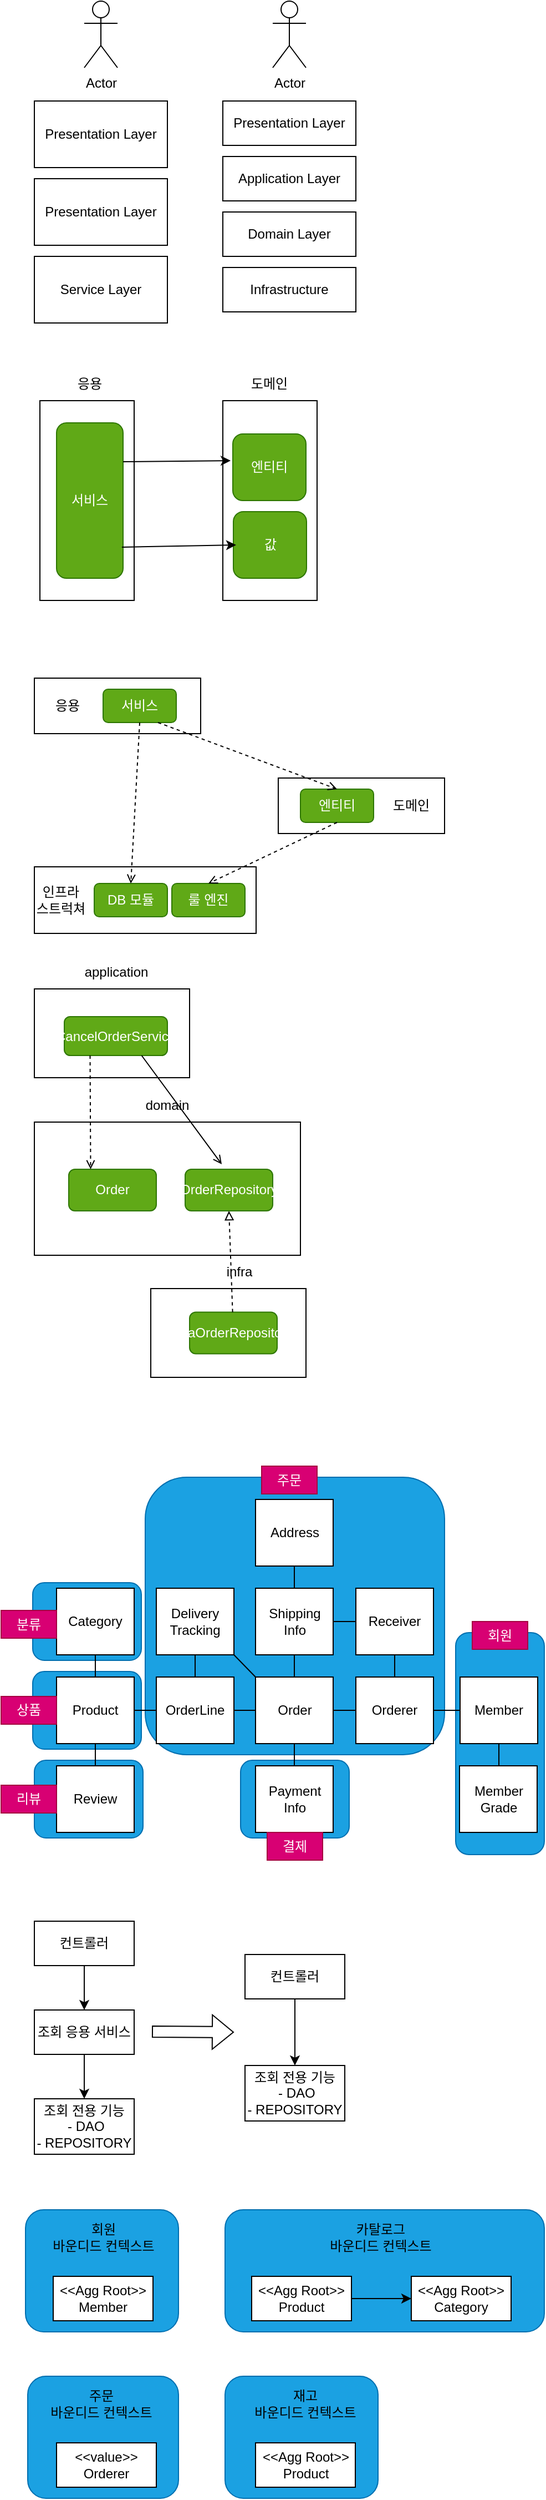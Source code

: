 <mxfile version="21.6.8" type="github">
  <diagram name="페이지-1" id="Y4-RYcunbu9aRbEV_naR">
    <mxGraphModel dx="748" dy="689" grid="1" gridSize="10" guides="1" tooltips="1" connect="1" arrows="1" fold="1" page="1" pageScale="1" pageWidth="827" pageHeight="1169" math="0" shadow="0">
      <root>
        <mxCell id="0" />
        <mxCell id="1" parent="0" />
        <mxCell id="_smx-A8lJI-glC0TWi5C-74" value="" style="rounded=1;whiteSpace=wrap;html=1;fillColor=#1ba1e2;fontColor=#ffffff;strokeColor=#006EAF;" parent="1" vertex="1">
          <mxGeometry x="50" y="1625" width="98" height="70" as="geometry" />
        </mxCell>
        <mxCell id="_smx-A8lJI-glC0TWi5C-73" value="" style="rounded=1;whiteSpace=wrap;html=1;fillColor=#1ba1e2;fontColor=#ffffff;strokeColor=#006EAF;" parent="1" vertex="1">
          <mxGeometry x="48.5" y="1545" width="98" height="70" as="geometry" />
        </mxCell>
        <mxCell id="_smx-A8lJI-glC0TWi5C-72" value="" style="rounded=1;whiteSpace=wrap;html=1;fillColor=#1ba1e2;fontColor=#ffffff;strokeColor=#006EAF;" parent="1" vertex="1">
          <mxGeometry x="48.5" y="1465" width="98" height="70" as="geometry" />
        </mxCell>
        <mxCell id="_smx-A8lJI-glC0TWi5C-71" value="" style="rounded=1;whiteSpace=wrap;html=1;fillColor=#1ba1e2;fontColor=#ffffff;strokeColor=#006EAF;" parent="1" vertex="1">
          <mxGeometry x="236" y="1625" width="98" height="70" as="geometry" />
        </mxCell>
        <mxCell id="_smx-A8lJI-glC0TWi5C-70" value="" style="rounded=1;whiteSpace=wrap;html=1;fillColor=#1ba1e2;fontColor=#ffffff;strokeColor=#006EAF;" parent="1" vertex="1">
          <mxGeometry x="430" y="1510" width="80" height="200" as="geometry" />
        </mxCell>
        <mxCell id="QpR7jnTuusSYjtvRaTHo-1" value="Presentation Layer" style="rounded=0;whiteSpace=wrap;html=1;" parent="1" vertex="1">
          <mxGeometry x="50" y="130" width="120" height="60" as="geometry" />
        </mxCell>
        <mxCell id="QpR7jnTuusSYjtvRaTHo-2" value="Presentation Layer" style="rounded=0;whiteSpace=wrap;html=1;" parent="1" vertex="1">
          <mxGeometry x="50" y="200" width="120" height="60" as="geometry" />
        </mxCell>
        <mxCell id="QpR7jnTuusSYjtvRaTHo-3" value="Service Layer" style="rounded=0;whiteSpace=wrap;html=1;" parent="1" vertex="1">
          <mxGeometry x="50" y="270" width="120" height="60" as="geometry" />
        </mxCell>
        <mxCell id="QpR7jnTuusSYjtvRaTHo-5" value="Actor" style="shape=umlActor;verticalLabelPosition=bottom;verticalAlign=top;html=1;outlineConnect=0;" parent="1" vertex="1">
          <mxGeometry x="95" y="40" width="30" height="60" as="geometry" />
        </mxCell>
        <mxCell id="QpR7jnTuusSYjtvRaTHo-8" value="Presentation Layer" style="rounded=0;whiteSpace=wrap;html=1;" parent="1" vertex="1">
          <mxGeometry x="220" y="130" width="120" height="40" as="geometry" />
        </mxCell>
        <mxCell id="QpR7jnTuusSYjtvRaTHo-9" value="Application Layer" style="rounded=0;whiteSpace=wrap;html=1;" parent="1" vertex="1">
          <mxGeometry x="220" y="180" width="120" height="40" as="geometry" />
        </mxCell>
        <mxCell id="QpR7jnTuusSYjtvRaTHo-10" value="Domain Layer" style="rounded=0;whiteSpace=wrap;html=1;" parent="1" vertex="1">
          <mxGeometry x="220" y="230" width="120" height="40" as="geometry" />
        </mxCell>
        <mxCell id="QpR7jnTuusSYjtvRaTHo-12" value="Actor" style="shape=umlActor;verticalLabelPosition=bottom;verticalAlign=top;html=1;outlineConnect=0;" parent="1" vertex="1">
          <mxGeometry x="265" y="40" width="30" height="60" as="geometry" />
        </mxCell>
        <mxCell id="QpR7jnTuusSYjtvRaTHo-13" value="Infrastructure" style="rounded=0;whiteSpace=wrap;html=1;" parent="1" vertex="1">
          <mxGeometry x="220" y="280" width="120" height="40" as="geometry" />
        </mxCell>
        <mxCell id="_smx-A8lJI-glC0TWi5C-1" value="" style="rounded=0;whiteSpace=wrap;html=1;" parent="1" vertex="1">
          <mxGeometry x="55" y="400" width="85" height="180" as="geometry" />
        </mxCell>
        <mxCell id="_smx-A8lJI-glC0TWi5C-2" value="" style="rounded=0;whiteSpace=wrap;html=1;" parent="1" vertex="1">
          <mxGeometry x="220" y="400" width="85" height="180" as="geometry" />
        </mxCell>
        <mxCell id="_smx-A8lJI-glC0TWi5C-3" value="서비스" style="rounded=1;whiteSpace=wrap;html=1;fillColor=#60a917;fontColor=#ffffff;strokeColor=#2D7600;" parent="1" vertex="1">
          <mxGeometry x="70" y="420" width="60" height="140" as="geometry" />
        </mxCell>
        <mxCell id="_smx-A8lJI-glC0TWi5C-4" value="엔티티" style="rounded=1;whiteSpace=wrap;html=1;fillColor=#60a917;fontColor=#ffffff;strokeColor=#2D7600;" parent="1" vertex="1">
          <mxGeometry x="229" y="430" width="66" height="60" as="geometry" />
        </mxCell>
        <mxCell id="_smx-A8lJI-glC0TWi5C-5" value="값" style="rounded=1;whiteSpace=wrap;html=1;fillColor=#60a917;fontColor=#ffffff;strokeColor=#2D7600;" parent="1" vertex="1">
          <mxGeometry x="229.5" y="500" width="66" height="60" as="geometry" />
        </mxCell>
        <mxCell id="_smx-A8lJI-glC0TWi5C-6" value="응용" style="text;html=1;strokeColor=none;fillColor=none;align=center;verticalAlign=middle;whiteSpace=wrap;rounded=0;" parent="1" vertex="1">
          <mxGeometry x="70" y="370" width="60" height="30" as="geometry" />
        </mxCell>
        <mxCell id="_smx-A8lJI-glC0TWi5C-7" value="도메인" style="text;html=1;strokeColor=none;fillColor=none;align=center;verticalAlign=middle;whiteSpace=wrap;rounded=0;" parent="1" vertex="1">
          <mxGeometry x="232" y="370" width="60" height="30" as="geometry" />
        </mxCell>
        <mxCell id="_smx-A8lJI-glC0TWi5C-8" value="" style="endArrow=classic;html=1;rounded=0;exitX=1;exitY=0.25;exitDx=0;exitDy=0;entryX=-0.03;entryY=0.4;entryDx=0;entryDy=0;entryPerimeter=0;" parent="1" source="_smx-A8lJI-glC0TWi5C-3" target="_smx-A8lJI-glC0TWi5C-4" edge="1">
          <mxGeometry width="50" height="50" relative="1" as="geometry">
            <mxPoint x="360" y="420" as="sourcePoint" />
            <mxPoint x="410" y="370" as="targetPoint" />
          </mxGeometry>
        </mxCell>
        <mxCell id="_smx-A8lJI-glC0TWi5C-9" value="" style="endArrow=classic;html=1;rounded=0;exitX=0.983;exitY=0.8;exitDx=0;exitDy=0;entryX=-0.03;entryY=0.4;entryDx=0;entryDy=0;entryPerimeter=0;exitPerimeter=0;" parent="1" source="_smx-A8lJI-glC0TWi5C-3" edge="1">
          <mxGeometry width="50" height="50" relative="1" as="geometry">
            <mxPoint x="135" y="531" as="sourcePoint" />
            <mxPoint x="232" y="530" as="targetPoint" />
          </mxGeometry>
        </mxCell>
        <mxCell id="_smx-A8lJI-glC0TWi5C-10" value="" style="rounded=0;whiteSpace=wrap;html=1;" parent="1" vertex="1">
          <mxGeometry x="50" y="650" width="150" height="50" as="geometry" />
        </mxCell>
        <mxCell id="_smx-A8lJI-glC0TWi5C-11" value="" style="rounded=0;whiteSpace=wrap;html=1;" parent="1" vertex="1">
          <mxGeometry x="270" y="740" width="150" height="50" as="geometry" />
        </mxCell>
        <mxCell id="_smx-A8lJI-glC0TWi5C-12" value="" style="rounded=0;whiteSpace=wrap;html=1;" parent="1" vertex="1">
          <mxGeometry x="50" y="820" width="200" height="60" as="geometry" />
        </mxCell>
        <mxCell id="_smx-A8lJI-glC0TWi5C-13" value="서비스" style="rounded=1;whiteSpace=wrap;html=1;fillColor=#60a917;fontColor=#ffffff;strokeColor=#2D7600;" parent="1" vertex="1">
          <mxGeometry x="112" y="660" width="66" height="30" as="geometry" />
        </mxCell>
        <mxCell id="_smx-A8lJI-glC0TWi5C-14" value="엔티티" style="rounded=1;whiteSpace=wrap;html=1;fillColor=#60a917;fontColor=#ffffff;strokeColor=#2D7600;" parent="1" vertex="1">
          <mxGeometry x="290" y="750" width="66" height="30" as="geometry" />
        </mxCell>
        <mxCell id="_smx-A8lJI-glC0TWi5C-15" value="DB 모듈" style="rounded=1;whiteSpace=wrap;html=1;fillColor=#60a917;fontColor=#ffffff;strokeColor=#2D7600;" parent="1" vertex="1">
          <mxGeometry x="104" y="835" width="66" height="30" as="geometry" />
        </mxCell>
        <mxCell id="_smx-A8lJI-glC0TWi5C-16" value="룰 엔진" style="rounded=1;whiteSpace=wrap;html=1;fillColor=#60a917;fontColor=#ffffff;strokeColor=#2D7600;" parent="1" vertex="1">
          <mxGeometry x="174" y="835" width="66" height="30" as="geometry" />
        </mxCell>
        <mxCell id="_smx-A8lJI-glC0TWi5C-17" value="응용" style="text;html=1;strokeColor=none;fillColor=none;align=center;verticalAlign=middle;whiteSpace=wrap;rounded=0;" parent="1" vertex="1">
          <mxGeometry x="50" y="660" width="60" height="30" as="geometry" />
        </mxCell>
        <mxCell id="_smx-A8lJI-glC0TWi5C-18" value="도메인" style="text;html=1;strokeColor=none;fillColor=none;align=center;verticalAlign=middle;whiteSpace=wrap;rounded=0;" parent="1" vertex="1">
          <mxGeometry x="360" y="750" width="60" height="30" as="geometry" />
        </mxCell>
        <mxCell id="_smx-A8lJI-glC0TWi5C-19" value="인프라&lt;br&gt;스트럭쳐" style="text;html=1;strokeColor=none;fillColor=none;align=center;verticalAlign=middle;whiteSpace=wrap;rounded=0;" parent="1" vertex="1">
          <mxGeometry x="44" y="835" width="60" height="30" as="geometry" />
        </mxCell>
        <mxCell id="_smx-A8lJI-glC0TWi5C-20" value="" style="endArrow=open;html=1;rounded=0;entryX=0.5;entryY=0;entryDx=0;entryDy=0;exitX=0.5;exitY=1;exitDx=0;exitDy=0;dashed=1;endFill=0;" parent="1" source="_smx-A8lJI-glC0TWi5C-13" target="_smx-A8lJI-glC0TWi5C-15" edge="1">
          <mxGeometry width="50" height="50" relative="1" as="geometry">
            <mxPoint x="360" y="670" as="sourcePoint" />
            <mxPoint x="410" y="620" as="targetPoint" />
          </mxGeometry>
        </mxCell>
        <mxCell id="_smx-A8lJI-glC0TWi5C-21" value="" style="endArrow=open;html=1;rounded=0;entryX=0.5;entryY=0;entryDx=0;entryDy=0;exitX=0.75;exitY=1;exitDx=0;exitDy=0;dashed=1;endFill=0;" parent="1" source="_smx-A8lJI-glC0TWi5C-13" target="_smx-A8lJI-glC0TWi5C-14" edge="1">
          <mxGeometry width="50" height="50" relative="1" as="geometry">
            <mxPoint x="155" y="700" as="sourcePoint" />
            <mxPoint x="147" y="845" as="targetPoint" />
          </mxGeometry>
        </mxCell>
        <mxCell id="_smx-A8lJI-glC0TWi5C-22" value="" style="endArrow=open;html=1;rounded=0;entryX=0.5;entryY=0;entryDx=0;entryDy=0;exitX=0.5;exitY=1;exitDx=0;exitDy=0;dashed=1;endFill=0;" parent="1" source="_smx-A8lJI-glC0TWi5C-14" target="_smx-A8lJI-glC0TWi5C-16" edge="1">
          <mxGeometry width="50" height="50" relative="1" as="geometry">
            <mxPoint x="172" y="700" as="sourcePoint" />
            <mxPoint x="333" y="760" as="targetPoint" />
          </mxGeometry>
        </mxCell>
        <mxCell id="_smx-A8lJI-glC0TWi5C-23" value="" style="rounded=0;whiteSpace=wrap;html=1;" parent="1" vertex="1">
          <mxGeometry x="50" y="930" width="140" height="80" as="geometry" />
        </mxCell>
        <mxCell id="_smx-A8lJI-glC0TWi5C-24" value="" style="rounded=0;whiteSpace=wrap;html=1;" parent="1" vertex="1">
          <mxGeometry x="50" y="1050" width="240" height="120" as="geometry" />
        </mxCell>
        <mxCell id="_smx-A8lJI-glC0TWi5C-25" value="" style="rounded=0;whiteSpace=wrap;html=1;" parent="1" vertex="1">
          <mxGeometry x="155" y="1200" width="140" height="80" as="geometry" />
        </mxCell>
        <mxCell id="_smx-A8lJI-glC0TWi5C-26" value="CancelOrderService" style="rounded=1;whiteSpace=wrap;html=1;fillColor=#60a917;fontColor=#ffffff;strokeColor=#2D7600;" parent="1" vertex="1">
          <mxGeometry x="77" y="955" width="93" height="35" as="geometry" />
        </mxCell>
        <mxCell id="_smx-A8lJI-glC0TWi5C-27" value="Order" style="rounded=1;whiteSpace=wrap;html=1;fillColor=#60a917;fontColor=#ffffff;strokeColor=#2D7600;" parent="1" vertex="1">
          <mxGeometry x="81" y="1092.5" width="79" height="37.5" as="geometry" />
        </mxCell>
        <mxCell id="_smx-A8lJI-glC0TWi5C-28" value="OrderRepository" style="rounded=1;whiteSpace=wrap;html=1;fillColor=#60a917;fontColor=#ffffff;strokeColor=#2D7600;" parent="1" vertex="1">
          <mxGeometry x="186" y="1092.5" width="79" height="37.5" as="geometry" />
        </mxCell>
        <mxCell id="_smx-A8lJI-glC0TWi5C-29" value="JpaOrderRepository" style="rounded=1;whiteSpace=wrap;html=1;fillColor=#60a917;fontColor=#ffffff;strokeColor=#2D7600;" parent="1" vertex="1">
          <mxGeometry x="190" y="1221.25" width="79" height="37.5" as="geometry" />
        </mxCell>
        <mxCell id="_smx-A8lJI-glC0TWi5C-30" value="application" style="text;html=1;strokeColor=none;fillColor=none;align=center;verticalAlign=middle;whiteSpace=wrap;rounded=0;" parent="1" vertex="1">
          <mxGeometry x="93.5" y="900" width="60" height="30" as="geometry" />
        </mxCell>
        <mxCell id="_smx-A8lJI-glC0TWi5C-69" value="" style="rounded=1;whiteSpace=wrap;html=1;fillColor=#1ba1e2;fontColor=#ffffff;strokeColor=#006EAF;" parent="1" vertex="1">
          <mxGeometry x="150" y="1370" width="270" height="250" as="geometry" />
        </mxCell>
        <mxCell id="_smx-A8lJI-glC0TWi5C-31" value="domain" style="text;html=1;strokeColor=none;fillColor=none;align=center;verticalAlign=middle;whiteSpace=wrap;rounded=0;" parent="1" vertex="1">
          <mxGeometry x="140" y="1020" width="60" height="30" as="geometry" />
        </mxCell>
        <mxCell id="_smx-A8lJI-glC0TWi5C-32" value="infra" style="text;html=1;strokeColor=none;fillColor=none;align=center;verticalAlign=middle;whiteSpace=wrap;rounded=0;" parent="1" vertex="1">
          <mxGeometry x="205" y="1170" width="60" height="30" as="geometry" />
        </mxCell>
        <mxCell id="_smx-A8lJI-glC0TWi5C-33" value="" style="endArrow=open;html=1;rounded=0;entryX=0.25;entryY=0;entryDx=0;entryDy=0;exitX=0.25;exitY=1;exitDx=0;exitDy=0;dashed=1;endFill=0;" parent="1" source="_smx-A8lJI-glC0TWi5C-26" target="_smx-A8lJI-glC0TWi5C-27" edge="1">
          <mxGeometry width="50" height="50" relative="1" as="geometry">
            <mxPoint x="420" y="1025" as="sourcePoint" />
            <mxPoint x="412" y="1170" as="targetPoint" />
          </mxGeometry>
        </mxCell>
        <mxCell id="_smx-A8lJI-glC0TWi5C-34" value="" style="endArrow=open;html=1;rounded=0;entryX=0.418;entryY=-0.12;entryDx=0;entryDy=0;exitX=0.75;exitY=1;exitDx=0;exitDy=0;entryPerimeter=0;endFill=0;" parent="1" source="_smx-A8lJI-glC0TWi5C-26" target="_smx-A8lJI-glC0TWi5C-28" edge="1">
          <mxGeometry width="50" height="50" relative="1" as="geometry">
            <mxPoint x="110" y="1000" as="sourcePoint" />
            <mxPoint x="111" y="1103" as="targetPoint" />
          </mxGeometry>
        </mxCell>
        <mxCell id="_smx-A8lJI-glC0TWi5C-35" value="" style="endArrow=block;html=1;rounded=0;endFill=0;entryX=0.5;entryY=1;entryDx=0;entryDy=0;dashed=1;" parent="1" source="_smx-A8lJI-glC0TWi5C-29" target="_smx-A8lJI-glC0TWi5C-28" edge="1">
          <mxGeometry width="50" height="50" relative="1" as="geometry">
            <mxPoint x="157" y="1000" as="sourcePoint" />
            <mxPoint x="360" y="1140" as="targetPoint" />
          </mxGeometry>
        </mxCell>
        <mxCell id="_smx-A8lJI-glC0TWi5C-52" style="edgeStyle=orthogonalEdgeStyle;rounded=0;orthogonalLoop=1;jettySize=auto;html=1;endArrow=none;endFill=0;" parent="1" source="_smx-A8lJI-glC0TWi5C-36" target="_smx-A8lJI-glC0TWi5C-37" edge="1">
          <mxGeometry relative="1" as="geometry" />
        </mxCell>
        <mxCell id="_smx-A8lJI-glC0TWi5C-36" value="Category" style="rounded=0;whiteSpace=wrap;html=1;" parent="1" vertex="1">
          <mxGeometry x="70" y="1470" width="70" height="60" as="geometry" />
        </mxCell>
        <mxCell id="_smx-A8lJI-glC0TWi5C-53" style="edgeStyle=orthogonalEdgeStyle;rounded=0;orthogonalLoop=1;jettySize=auto;html=1;endArrow=none;endFill=0;" parent="1" source="_smx-A8lJI-glC0TWi5C-37" target="_smx-A8lJI-glC0TWi5C-38" edge="1">
          <mxGeometry relative="1" as="geometry" />
        </mxCell>
        <mxCell id="_smx-A8lJI-glC0TWi5C-63" style="edgeStyle=orthogonalEdgeStyle;rounded=0;orthogonalLoop=1;jettySize=auto;html=1;endArrow=none;endFill=0;" parent="1" source="_smx-A8lJI-glC0TWi5C-37" target="_smx-A8lJI-glC0TWi5C-40" edge="1">
          <mxGeometry relative="1" as="geometry" />
        </mxCell>
        <mxCell id="_smx-A8lJI-glC0TWi5C-37" value="Product" style="rounded=0;whiteSpace=wrap;html=1;" parent="1" vertex="1">
          <mxGeometry x="70" y="1550" width="70" height="60" as="geometry" />
        </mxCell>
        <mxCell id="_smx-A8lJI-glC0TWi5C-38" value="Review" style="rounded=0;whiteSpace=wrap;html=1;" parent="1" vertex="1">
          <mxGeometry x="70" y="1630" width="70" height="60" as="geometry" />
        </mxCell>
        <mxCell id="_smx-A8lJI-glC0TWi5C-64" style="edgeStyle=orthogonalEdgeStyle;rounded=0;orthogonalLoop=1;jettySize=auto;html=1;endArrow=none;endFill=0;" parent="1" source="_smx-A8lJI-glC0TWi5C-40" target="_smx-A8lJI-glC0TWi5C-43" edge="1">
          <mxGeometry relative="1" as="geometry" />
        </mxCell>
        <mxCell id="_smx-A8lJI-glC0TWi5C-40" value="OrderLine" style="rounded=0;whiteSpace=wrap;html=1;" parent="1" vertex="1">
          <mxGeometry x="160" y="1550" width="70" height="60" as="geometry" />
        </mxCell>
        <mxCell id="_smx-A8lJI-glC0TWi5C-60" style="edgeStyle=orthogonalEdgeStyle;rounded=0;orthogonalLoop=1;jettySize=auto;html=1;endArrow=none;endFill=0;" parent="1" source="_smx-A8lJI-glC0TWi5C-41" target="_smx-A8lJI-glC0TWi5C-40" edge="1">
          <mxGeometry relative="1" as="geometry" />
        </mxCell>
        <mxCell id="_smx-A8lJI-glC0TWi5C-61" style="rounded=0;orthogonalLoop=1;jettySize=auto;html=1;entryX=0;entryY=0;entryDx=0;entryDy=0;exitX=1;exitY=1;exitDx=0;exitDy=0;endArrow=none;endFill=0;" parent="1" source="_smx-A8lJI-glC0TWi5C-41" target="_smx-A8lJI-glC0TWi5C-43" edge="1">
          <mxGeometry relative="1" as="geometry" />
        </mxCell>
        <mxCell id="_smx-A8lJI-glC0TWi5C-41" value="Delivery&lt;br&gt;Tracking" style="rounded=0;whiteSpace=wrap;html=1;" parent="1" vertex="1">
          <mxGeometry x="160" y="1470" width="70" height="60" as="geometry" />
        </mxCell>
        <mxCell id="_smx-A8lJI-glC0TWi5C-57" style="edgeStyle=orthogonalEdgeStyle;rounded=0;orthogonalLoop=1;jettySize=auto;html=1;entryX=0;entryY=0.5;entryDx=0;entryDy=0;endArrow=none;endFill=0;" parent="1" source="_smx-A8lJI-glC0TWi5C-42" target="_smx-A8lJI-glC0TWi5C-46" edge="1">
          <mxGeometry relative="1" as="geometry" />
        </mxCell>
        <mxCell id="_smx-A8lJI-glC0TWi5C-58" style="edgeStyle=orthogonalEdgeStyle;rounded=0;orthogonalLoop=1;jettySize=auto;html=1;entryX=0.5;entryY=0;entryDx=0;entryDy=0;endArrow=none;endFill=0;" parent="1" source="_smx-A8lJI-glC0TWi5C-42" target="_smx-A8lJI-glC0TWi5C-43" edge="1">
          <mxGeometry relative="1" as="geometry" />
        </mxCell>
        <mxCell id="_smx-A8lJI-glC0TWi5C-42" value="Shipping&lt;br&gt;Info" style="rounded=0;whiteSpace=wrap;html=1;" parent="1" vertex="1">
          <mxGeometry x="249.5" y="1470" width="70" height="60" as="geometry" />
        </mxCell>
        <mxCell id="_smx-A8lJI-glC0TWi5C-54" style="edgeStyle=orthogonalEdgeStyle;rounded=0;orthogonalLoop=1;jettySize=auto;html=1;endArrow=none;endFill=0;" parent="1" source="_smx-A8lJI-glC0TWi5C-43" target="_smx-A8lJI-glC0TWi5C-44" edge="1">
          <mxGeometry relative="1" as="geometry" />
        </mxCell>
        <mxCell id="_smx-A8lJI-glC0TWi5C-55" style="edgeStyle=orthogonalEdgeStyle;rounded=0;orthogonalLoop=1;jettySize=auto;html=1;entryX=0;entryY=0.5;entryDx=0;entryDy=0;endArrow=none;endFill=0;" parent="1" source="_smx-A8lJI-glC0TWi5C-43" target="_smx-A8lJI-glC0TWi5C-47" edge="1">
          <mxGeometry relative="1" as="geometry" />
        </mxCell>
        <mxCell id="_smx-A8lJI-glC0TWi5C-43" value="Order" style="rounded=0;whiteSpace=wrap;html=1;" parent="1" vertex="1">
          <mxGeometry x="249.5" y="1550" width="70" height="60" as="geometry" />
        </mxCell>
        <mxCell id="_smx-A8lJI-glC0TWi5C-44" value="Payment&lt;br&gt;Info" style="rounded=0;whiteSpace=wrap;html=1;" parent="1" vertex="1">
          <mxGeometry x="249.5" y="1630" width="70" height="60" as="geometry" />
        </mxCell>
        <mxCell id="_smx-A8lJI-glC0TWi5C-59" style="edgeStyle=orthogonalEdgeStyle;rounded=0;orthogonalLoop=1;jettySize=auto;html=1;entryX=0.5;entryY=0;entryDx=0;entryDy=0;endArrow=none;endFill=0;" parent="1" source="_smx-A8lJI-glC0TWi5C-45" target="_smx-A8lJI-glC0TWi5C-42" edge="1">
          <mxGeometry relative="1" as="geometry" />
        </mxCell>
        <mxCell id="_smx-A8lJI-glC0TWi5C-45" value="Address" style="rounded=0;whiteSpace=wrap;html=1;" parent="1" vertex="1">
          <mxGeometry x="249.5" y="1390" width="70" height="60" as="geometry" />
        </mxCell>
        <mxCell id="_smx-A8lJI-glC0TWi5C-56" style="edgeStyle=orthogonalEdgeStyle;rounded=0;orthogonalLoop=1;jettySize=auto;html=1;entryX=0.5;entryY=0;entryDx=0;entryDy=0;endArrow=none;endFill=0;" parent="1" source="_smx-A8lJI-glC0TWi5C-46" target="_smx-A8lJI-glC0TWi5C-47" edge="1">
          <mxGeometry relative="1" as="geometry" />
        </mxCell>
        <mxCell id="_smx-A8lJI-glC0TWi5C-46" value="Receiver" style="rounded=0;whiteSpace=wrap;html=1;" parent="1" vertex="1">
          <mxGeometry x="340" y="1470" width="70" height="60" as="geometry" />
        </mxCell>
        <mxCell id="_smx-A8lJI-glC0TWi5C-65" style="edgeStyle=orthogonalEdgeStyle;rounded=0;orthogonalLoop=1;jettySize=auto;html=1;entryX=0;entryY=0.5;entryDx=0;entryDy=0;endArrow=none;endFill=0;" parent="1" source="_smx-A8lJI-glC0TWi5C-47" target="_smx-A8lJI-glC0TWi5C-48" edge="1">
          <mxGeometry relative="1" as="geometry" />
        </mxCell>
        <mxCell id="_smx-A8lJI-glC0TWi5C-47" value="Orderer" style="rounded=0;whiteSpace=wrap;html=1;" parent="1" vertex="1">
          <mxGeometry x="340" y="1550" width="70" height="60" as="geometry" />
        </mxCell>
        <mxCell id="_smx-A8lJI-glC0TWi5C-66" style="edgeStyle=orthogonalEdgeStyle;rounded=0;orthogonalLoop=1;jettySize=auto;html=1;entryX=0.5;entryY=0;entryDx=0;entryDy=0;endArrow=none;endFill=0;" parent="1" source="_smx-A8lJI-glC0TWi5C-48" target="_smx-A8lJI-glC0TWi5C-49" edge="1">
          <mxGeometry relative="1" as="geometry" />
        </mxCell>
        <mxCell id="_smx-A8lJI-glC0TWi5C-48" value="Member" style="rounded=0;whiteSpace=wrap;html=1;" parent="1" vertex="1">
          <mxGeometry x="434" y="1550" width="70" height="60" as="geometry" />
        </mxCell>
        <mxCell id="_smx-A8lJI-glC0TWi5C-49" value="Member&lt;br&gt;Grade" style="rounded=0;whiteSpace=wrap;html=1;" parent="1" vertex="1">
          <mxGeometry x="433.5" y="1630" width="70" height="60" as="geometry" />
        </mxCell>
        <mxCell id="_smx-A8lJI-glC0TWi5C-75" value="주문" style="text;html=1;strokeColor=#A50040;fillColor=#d80073;align=center;verticalAlign=middle;whiteSpace=wrap;rounded=0;fontColor=#ffffff;" parent="1" vertex="1">
          <mxGeometry x="255" y="1360" width="50" height="25" as="geometry" />
        </mxCell>
        <mxCell id="_smx-A8lJI-glC0TWi5C-76" value="회원" style="text;html=1;strokeColor=#A50040;fillColor=#d80073;align=center;verticalAlign=middle;whiteSpace=wrap;rounded=0;fontColor=#ffffff;" parent="1" vertex="1">
          <mxGeometry x="445" y="1500" width="50" height="25" as="geometry" />
        </mxCell>
        <mxCell id="_smx-A8lJI-glC0TWi5C-77" value="분류" style="text;html=1;strokeColor=#A50040;fillColor=#d80073;align=center;verticalAlign=middle;whiteSpace=wrap;rounded=0;fontColor=#ffffff;" parent="1" vertex="1">
          <mxGeometry x="20" y="1490" width="50" height="25" as="geometry" />
        </mxCell>
        <mxCell id="_smx-A8lJI-glC0TWi5C-78" value="상품" style="text;html=1;strokeColor=#A50040;fillColor=#d80073;align=center;verticalAlign=middle;whiteSpace=wrap;rounded=0;fontColor=#ffffff;" parent="1" vertex="1">
          <mxGeometry x="20" y="1567.5" width="50" height="25" as="geometry" />
        </mxCell>
        <mxCell id="_smx-A8lJI-glC0TWi5C-80" value="리뷰" style="text;html=1;strokeColor=#A50040;fillColor=#d80073;align=center;verticalAlign=middle;whiteSpace=wrap;rounded=0;fontColor=#ffffff;" parent="1" vertex="1">
          <mxGeometry x="20" y="1647.5" width="50" height="25" as="geometry" />
        </mxCell>
        <mxCell id="_smx-A8lJI-glC0TWi5C-81" value="결제" style="text;html=1;strokeColor=#A50040;fillColor=#d80073;align=center;verticalAlign=middle;whiteSpace=wrap;rounded=0;fontColor=#ffffff;" parent="1" vertex="1">
          <mxGeometry x="260" y="1690" width="50" height="25" as="geometry" />
        </mxCell>
        <mxCell id="-84DrhppB6eFI0bf-o7Q-6" style="edgeStyle=orthogonalEdgeStyle;rounded=0;orthogonalLoop=1;jettySize=auto;html=1;entryX=0.5;entryY=0;entryDx=0;entryDy=0;" parent="1" source="-84DrhppB6eFI0bf-o7Q-1" target="-84DrhppB6eFI0bf-o7Q-2" edge="1">
          <mxGeometry relative="1" as="geometry" />
        </mxCell>
        <mxCell id="-84DrhppB6eFI0bf-o7Q-1" value="컨트롤러" style="rounded=0;whiteSpace=wrap;html=1;" parent="1" vertex="1">
          <mxGeometry x="50" y="1770" width="90" height="40" as="geometry" />
        </mxCell>
        <mxCell id="-84DrhppB6eFI0bf-o7Q-7" style="edgeStyle=orthogonalEdgeStyle;rounded=0;orthogonalLoop=1;jettySize=auto;html=1;" parent="1" source="-84DrhppB6eFI0bf-o7Q-2" target="-84DrhppB6eFI0bf-o7Q-3" edge="1">
          <mxGeometry relative="1" as="geometry" />
        </mxCell>
        <mxCell id="-84DrhppB6eFI0bf-o7Q-2" value="조회 응용 서비스" style="rounded=0;whiteSpace=wrap;html=1;" parent="1" vertex="1">
          <mxGeometry x="50" y="1850" width="90" height="40" as="geometry" />
        </mxCell>
        <mxCell id="-84DrhppB6eFI0bf-o7Q-3" value="조회 전용 기능&lt;br&gt;&amp;nbsp;- DAO&lt;br&gt;- REPOSITORY" style="rounded=0;whiteSpace=wrap;html=1;" parent="1" vertex="1">
          <mxGeometry x="50" y="1930" width="90" height="50" as="geometry" />
        </mxCell>
        <mxCell id="-84DrhppB6eFI0bf-o7Q-13" style="edgeStyle=orthogonalEdgeStyle;rounded=0;orthogonalLoop=1;jettySize=auto;html=1;" parent="1" source="-84DrhppB6eFI0bf-o7Q-11" target="-84DrhppB6eFI0bf-o7Q-12" edge="1">
          <mxGeometry relative="1" as="geometry" />
        </mxCell>
        <mxCell id="-84DrhppB6eFI0bf-o7Q-11" value="컨트롤러" style="rounded=0;whiteSpace=wrap;html=1;" parent="1" vertex="1">
          <mxGeometry x="240" y="1800" width="90" height="40" as="geometry" />
        </mxCell>
        <mxCell id="-84DrhppB6eFI0bf-o7Q-12" value="조회 전용 기능&lt;br&gt;&amp;nbsp;- DAO&lt;br&gt;- REPOSITORY" style="rounded=0;whiteSpace=wrap;html=1;" parent="1" vertex="1">
          <mxGeometry x="240" y="1900" width="90" height="50" as="geometry" />
        </mxCell>
        <mxCell id="-84DrhppB6eFI0bf-o7Q-14" value="" style="shape=flexArrow;endArrow=classic;html=1;rounded=0;" parent="1" edge="1">
          <mxGeometry width="50" height="50" relative="1" as="geometry">
            <mxPoint x="156" y="1869.5" as="sourcePoint" />
            <mxPoint x="230" y="1870" as="targetPoint" />
          </mxGeometry>
        </mxCell>
        <mxCell id="1VwFPS25N1D_1iXiYj8S-1" value="" style="rounded=1;whiteSpace=wrap;html=1;fillColor=#1ba1e2;fontColor=#ffffff;strokeColor=#006EAF;" vertex="1" parent="1">
          <mxGeometry x="42" y="2030" width="138" height="110" as="geometry" />
        </mxCell>
        <mxCell id="1VwFPS25N1D_1iXiYj8S-2" value="" style="rounded=1;whiteSpace=wrap;html=1;fillColor=#1ba1e2;fontColor=#ffffff;strokeColor=#006EAF;" vertex="1" parent="1">
          <mxGeometry x="222" y="2030" width="288" height="110" as="geometry" />
        </mxCell>
        <mxCell id="1VwFPS25N1D_1iXiYj8S-3" value="" style="rounded=1;whiteSpace=wrap;html=1;fillColor=#1ba1e2;fontColor=#ffffff;strokeColor=#006EAF;" vertex="1" parent="1">
          <mxGeometry x="44" y="2180" width="136" height="110" as="geometry" />
        </mxCell>
        <mxCell id="1VwFPS25N1D_1iXiYj8S-4" value="" style="rounded=1;whiteSpace=wrap;html=1;fillColor=#1ba1e2;fontColor=#ffffff;strokeColor=#006EAF;" vertex="1" parent="1">
          <mxGeometry x="222" y="2180" width="138" height="110" as="geometry" />
        </mxCell>
        <mxCell id="1VwFPS25N1D_1iXiYj8S-5" value="&amp;lt;&amp;lt;Agg Root&amp;gt;&amp;gt;&lt;br&gt;Member" style="rounded=0;whiteSpace=wrap;html=1;" vertex="1" parent="1">
          <mxGeometry x="67" y="2090" width="90" height="40" as="geometry" />
        </mxCell>
        <mxCell id="1VwFPS25N1D_1iXiYj8S-6" value="&amp;lt;&amp;lt;value&amp;gt;&amp;gt;&lt;br&gt;Orderer" style="rounded=0;whiteSpace=wrap;html=1;" vertex="1" parent="1">
          <mxGeometry x="70" y="2240" width="90" height="40" as="geometry" />
        </mxCell>
        <mxCell id="1VwFPS25N1D_1iXiYj8S-7" value="&amp;lt;&amp;lt;Agg Root&amp;gt;&amp;gt;&lt;br&gt;Product" style="rounded=0;whiteSpace=wrap;html=1;" vertex="1" parent="1">
          <mxGeometry x="249.5" y="2240" width="90" height="40" as="geometry" />
        </mxCell>
        <mxCell id="1VwFPS25N1D_1iXiYj8S-10" style="edgeStyle=orthogonalEdgeStyle;rounded=0;orthogonalLoop=1;jettySize=auto;html=1;" edge="1" parent="1" source="1VwFPS25N1D_1iXiYj8S-8" target="1VwFPS25N1D_1iXiYj8S-9">
          <mxGeometry relative="1" as="geometry" />
        </mxCell>
        <mxCell id="1VwFPS25N1D_1iXiYj8S-8" value="&amp;lt;&amp;lt;Agg Root&amp;gt;&amp;gt;&lt;br&gt;Product" style="rounded=0;whiteSpace=wrap;html=1;" vertex="1" parent="1">
          <mxGeometry x="246" y="2090" width="90" height="40" as="geometry" />
        </mxCell>
        <mxCell id="1VwFPS25N1D_1iXiYj8S-9" value="&amp;lt;&amp;lt;Agg Root&amp;gt;&amp;gt;&lt;br&gt;Category" style="rounded=0;whiteSpace=wrap;html=1;" vertex="1" parent="1">
          <mxGeometry x="390" y="2090" width="90" height="40" as="geometry" />
        </mxCell>
        <mxCell id="1VwFPS25N1D_1iXiYj8S-11" value="회원&lt;br&gt;바운디드 컨텍스트" style="text;html=1;strokeColor=none;fillColor=none;align=center;verticalAlign=middle;whiteSpace=wrap;rounded=0;" vertex="1" parent="1">
          <mxGeometry x="65" y="2040" width="95" height="30" as="geometry" />
        </mxCell>
        <mxCell id="1VwFPS25N1D_1iXiYj8S-12" value="주문&lt;br&gt;바운디드 컨텍스트" style="text;html=1;strokeColor=none;fillColor=none;align=center;verticalAlign=middle;whiteSpace=wrap;rounded=0;" vertex="1" parent="1">
          <mxGeometry x="62.5" y="2190" width="95" height="30" as="geometry" />
        </mxCell>
        <mxCell id="1VwFPS25N1D_1iXiYj8S-13" value="재고&lt;br&gt;바운디드 컨텍스트" style="text;html=1;strokeColor=none;fillColor=none;align=center;verticalAlign=middle;whiteSpace=wrap;rounded=0;" vertex="1" parent="1">
          <mxGeometry x="247" y="2190" width="95" height="30" as="geometry" />
        </mxCell>
        <mxCell id="1VwFPS25N1D_1iXiYj8S-14" value="카탈로그&lt;br&gt;바운디드 컨텍스트" style="text;html=1;strokeColor=none;fillColor=none;align=center;verticalAlign=middle;whiteSpace=wrap;rounded=0;" vertex="1" parent="1">
          <mxGeometry x="315" y="2040" width="95" height="30" as="geometry" />
        </mxCell>
      </root>
    </mxGraphModel>
  </diagram>
</mxfile>
